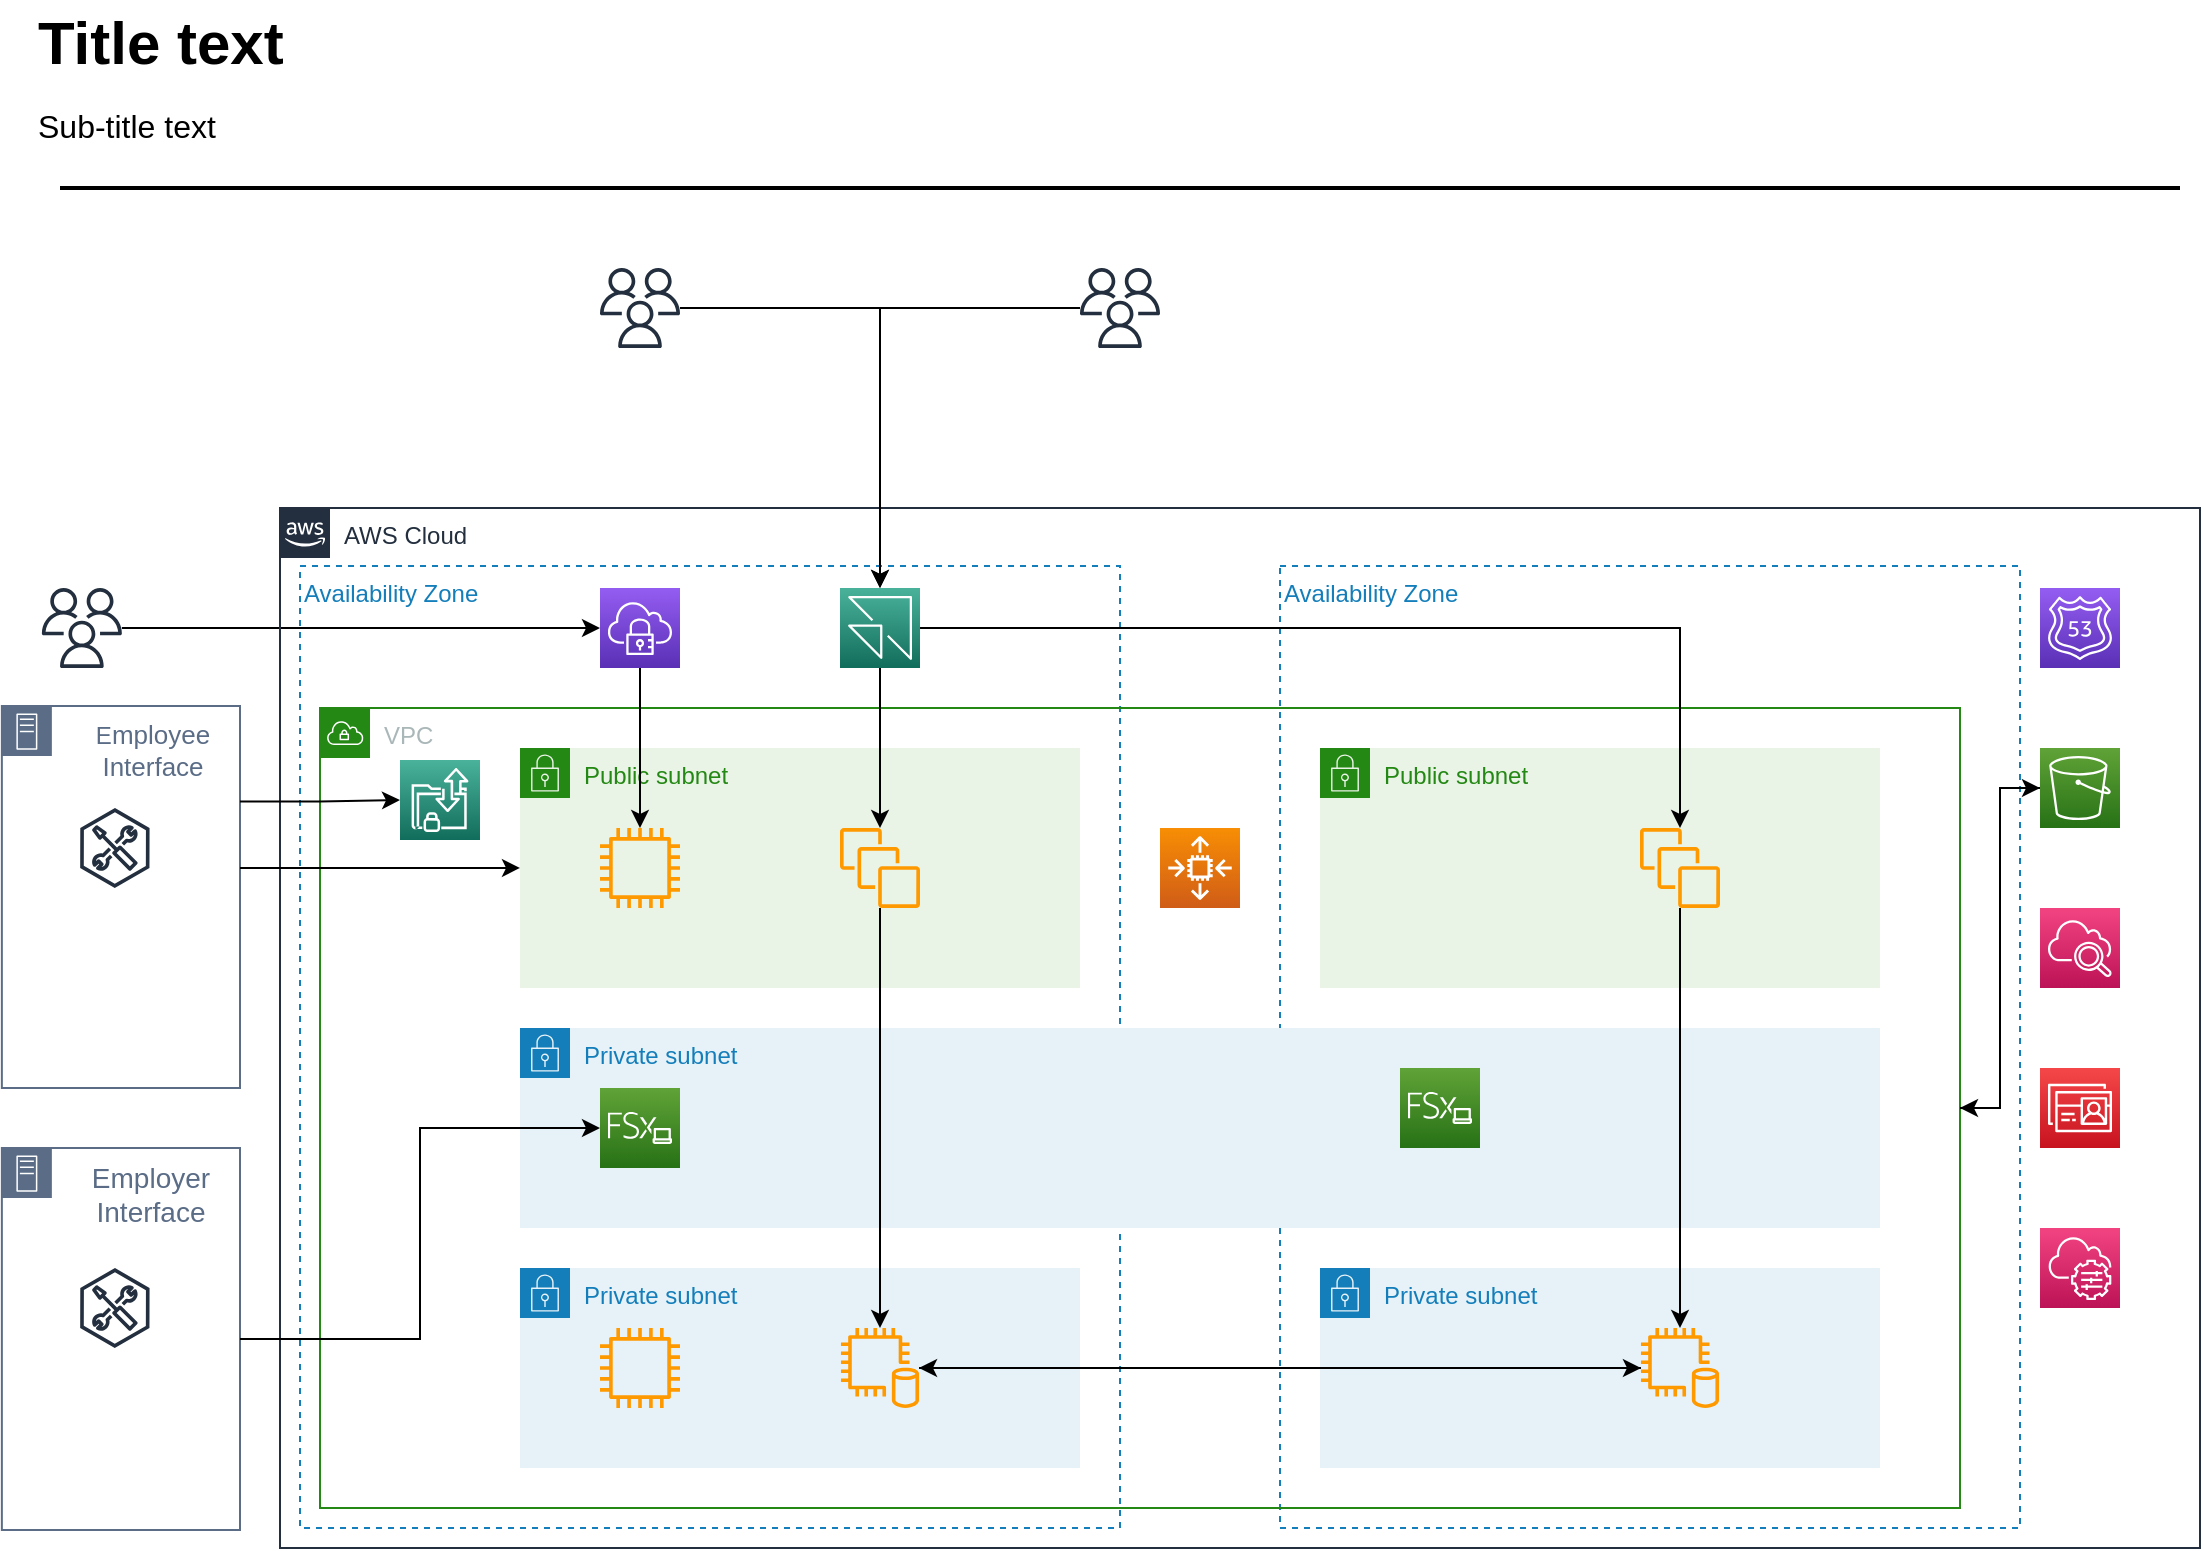 <mxfile version="15.0.6" type="device"><diagram id="Ht1M8jgEwFfnCIfOTk4-" name="Page-1"><mxGraphModel dx="1673" dy="778" grid="1" gridSize="10" guides="1" tooltips="1" connect="1" arrows="1" fold="1" page="1" pageScale="1" pageWidth="1169" pageHeight="827" math="0" shadow="0"><root><mxCell id="0"/><mxCell id="1" parent="0"/><mxCell id="-QjtrjUzRDEMRZ5MF8oH-47" value="Title text&lt;br&gt;" style="text;html=1;resizable=0;points=[];autosize=1;align=left;verticalAlign=top;spacingTop=-4;fontSize=30;fontStyle=1;labelBackgroundColor=none;" parent="1" vertex="1"><mxGeometry x="36.5" y="26.5" width="130" height="40" as="geometry"/></mxCell><mxCell id="-QjtrjUzRDEMRZ5MF8oH-48" value="Sub-title text&lt;br style=&quot;font-size: 16px&quot;&gt;" style="text;html=1;resizable=0;points=[];autosize=1;align=left;verticalAlign=top;spacingTop=-4;fontSize=16;labelBackgroundColor=none;" parent="1" vertex="1"><mxGeometry x="36.5" y="76.5" width="100" height="20" as="geometry"/></mxCell><mxCell id="SCVMTBWpLvtzJIhz15lM-1" value="" style="line;strokeWidth=2;html=1;fontSize=14;labelBackgroundColor=none;" parent="1" vertex="1"><mxGeometry x="50" y="115" width="1060" height="10" as="geometry"/></mxCell><mxCell id="Jh67MtOWTNyrH5CAgedg-39" style="edgeStyle=orthogonalEdgeStyle;rounded=0;orthogonalLoop=1;jettySize=auto;html=1;entryX=0;entryY=0.5;entryDx=0;entryDy=0;entryPerimeter=0;" edge="1" parent="1" source="Jh67MtOWTNyrH5CAgedg-35" target="Jh67MtOWTNyrH5CAgedg-7"><mxGeometry relative="1" as="geometry"><mxPoint x="150" y="350" as="targetPoint"/></mxGeometry></mxCell><mxCell id="Jh67MtOWTNyrH5CAgedg-41" value="Groups" parent="0"/><mxCell id="jZVaUwOg5UY3L9NAnvdq-71" value="AWS Cloud" style="points=[[0,0],[0.25,0],[0.5,0],[0.75,0],[1,0],[1,0.25],[1,0.5],[1,0.75],[1,1],[0.75,1],[0.5,1],[0.25,1],[0,1],[0,0.75],[0,0.5],[0,0.25]];outlineConnect=0;gradientColor=none;html=1;whiteSpace=wrap;fontSize=12;fontStyle=0;shape=mxgraph.aws4.group;grIcon=mxgraph.aws4.group_aws_cloud_alt;strokeColor=#232F3E;fillColor=none;verticalAlign=top;align=left;spacingLeft=30;fontColor=#232F3E;dashed=0;labelBackgroundColor=none;" parent="Jh67MtOWTNyrH5CAgedg-41" vertex="1"><mxGeometry x="160" y="280" width="960" height="520" as="geometry"/></mxCell><mxCell id="Jh67MtOWTNyrH5CAgedg-37" value="Availability Zone" style="fillColor=none;strokeColor=#147EBA;dashed=1;verticalAlign=top;fontStyle=0;fontColor=#147EBA;align=left;" vertex="1" parent="Jh67MtOWTNyrH5CAgedg-41"><mxGeometry x="170" y="309" width="410" height="481" as="geometry"/></mxCell><mxCell id="Jh67MtOWTNyrH5CAgedg-38" value="Availability Zone" style="fillColor=none;strokeColor=#147EBA;dashed=1;verticalAlign=top;fontStyle=0;fontColor=#147EBA;align=left;" vertex="1" parent="Jh67MtOWTNyrH5CAgedg-41"><mxGeometry x="660" y="309" width="370" height="481" as="geometry"/></mxCell><mxCell id="Jh67MtOWTNyrH5CAgedg-36" value="VPC" style="points=[[0,0],[0.25,0],[0.5,0],[0.75,0],[1,0],[1,0.25],[1,0.5],[1,0.75],[1,1],[0.75,1],[0.5,1],[0.25,1],[0,1],[0,0.75],[0,0.5],[0,0.25]];outlineConnect=0;gradientColor=none;html=1;whiteSpace=wrap;fontSize=12;fontStyle=0;shape=mxgraph.aws4.group;grIcon=mxgraph.aws4.group_vpc;strokeColor=#248814;fillColor=none;verticalAlign=top;align=left;spacingLeft=30;fontColor=#AAB7B8;dashed=0;" vertex="1" parent="Jh67MtOWTNyrH5CAgedg-41"><mxGeometry x="180" y="380" width="820" height="400" as="geometry"/></mxCell><mxCell id="Jh67MtOWTNyrH5CAgedg-31" value="Public subnet" style="points=[[0,0],[0.25,0],[0.5,0],[0.75,0],[1,0],[1,0.25],[1,0.5],[1,0.75],[1,1],[0.75,1],[0.5,1],[0.25,1],[0,1],[0,0.75],[0,0.5],[0,0.25]];outlineConnect=0;gradientColor=none;html=1;whiteSpace=wrap;fontSize=12;fontStyle=0;shape=mxgraph.aws4.group;grIcon=mxgraph.aws4.group_security_group;grStroke=0;strokeColor=#248814;fillColor=#E9F3E6;verticalAlign=top;align=left;spacingLeft=30;fontColor=#248814;dashed=0;" vertex="1" parent="Jh67MtOWTNyrH5CAgedg-41"><mxGeometry x="680" y="400" width="280" height="120" as="geometry"/></mxCell><mxCell id="Jh67MtOWTNyrH5CAgedg-6" value="Public subnet" style="points=[[0,0],[0.25,0],[0.5,0],[0.75,0],[1,0],[1,0.25],[1,0.5],[1,0.75],[1,1],[0.75,1],[0.5,1],[0.25,1],[0,1],[0,0.75],[0,0.5],[0,0.25]];outlineConnect=0;gradientColor=none;html=1;whiteSpace=wrap;fontSize=12;fontStyle=0;shape=mxgraph.aws4.group;grIcon=mxgraph.aws4.group_security_group;grStroke=0;strokeColor=#248814;fillColor=#E9F3E6;verticalAlign=top;align=left;spacingLeft=30;fontColor=#248814;dashed=0;" vertex="1" parent="Jh67MtOWTNyrH5CAgedg-41"><mxGeometry x="280" y="400" width="280" height="120" as="geometry"/></mxCell><mxCell id="Jh67MtOWTNyrH5CAgedg-32" value="Private subnet" style="points=[[0,0],[0.25,0],[0.5,0],[0.75,0],[1,0],[1,0.25],[1,0.5],[1,0.75],[1,1],[0.75,1],[0.5,1],[0.25,1],[0,1],[0,0.75],[0,0.5],[0,0.25]];outlineConnect=0;gradientColor=none;html=1;whiteSpace=wrap;fontSize=12;fontStyle=0;shape=mxgraph.aws4.group;grIcon=mxgraph.aws4.group_security_group;grStroke=0;strokeColor=#147EBA;fillColor=#E6F2F8;verticalAlign=top;align=left;spacingLeft=30;fontColor=#147EBA;dashed=0;" vertex="1" parent="Jh67MtOWTNyrH5CAgedg-41"><mxGeometry x="280" y="540" width="680" height="100" as="geometry"/></mxCell><mxCell id="Jh67MtOWTNyrH5CAgedg-9" value="Private subnet" style="points=[[0,0],[0.25,0],[0.5,0],[0.75,0],[1,0],[1,0.25],[1,0.5],[1,0.75],[1,1],[0.75,1],[0.5,1],[0.25,1],[0,1],[0,0.75],[0,0.5],[0,0.25]];outlineConnect=0;gradientColor=none;html=1;whiteSpace=wrap;fontSize=12;fontStyle=0;shape=mxgraph.aws4.group;grIcon=mxgraph.aws4.group_security_group;grStroke=0;strokeColor=#147EBA;fillColor=#E6F2F8;verticalAlign=top;align=left;spacingLeft=30;fontColor=#147EBA;dashed=0;" vertex="1" parent="Jh67MtOWTNyrH5CAgedg-41"><mxGeometry x="280" y="660" width="280" height="100" as="geometry"/></mxCell><mxCell id="Jh67MtOWTNyrH5CAgedg-33" value="Private subnet" style="points=[[0,0],[0.25,0],[0.5,0],[0.75,0],[1,0],[1,0.25],[1,0.5],[1,0.75],[1,1],[0.75,1],[0.5,1],[0.25,1],[0,1],[0,0.75],[0,0.5],[0,0.25]];outlineConnect=0;gradientColor=none;html=1;whiteSpace=wrap;fontSize=12;fontStyle=0;shape=mxgraph.aws4.group;grIcon=mxgraph.aws4.group_security_group;grStroke=0;strokeColor=#147EBA;fillColor=#E6F2F8;verticalAlign=top;align=left;spacingLeft=30;fontColor=#147EBA;dashed=0;" vertex="1" parent="Jh67MtOWTNyrH5CAgedg-41"><mxGeometry x="680" y="660" width="280" height="100" as="geometry"/></mxCell><mxCell id="Jh67MtOWTNyrH5CAgedg-56" value="&lt;font style=&quot;font-size: 14px&quot;&gt;Employer Interface&lt;/font&gt;" style="points=[[0,0],[0.25,0],[0.5,0],[0.75,0],[1,0],[1,0.25],[1,0.5],[1,0.75],[1,1],[0.75,1],[0.5,1],[0.25,1],[0,1],[0,0.75],[0,0.5],[0,0.25]];outlineConnect=0;gradientColor=none;html=1;whiteSpace=wrap;fontSize=12;fontStyle=0;shape=mxgraph.aws4.group;grIcon=mxgraph.aws4.group_on_premise;strokeColor=#5A6C86;fillColor=none;verticalAlign=top;align=center;spacingLeft=30;fontColor=#5A6C86;dashed=0;" vertex="1" parent="Jh67MtOWTNyrH5CAgedg-41"><mxGeometry x="20.93" y="600" width="119.07" height="191" as="geometry"/></mxCell><mxCell id="Jh67MtOWTNyrH5CAgedg-55" value="&lt;div style=&quot;text-align: center&quot;&gt;&lt;span&gt;E&lt;/span&gt;&lt;span style=&quot;font-size: 13px&quot;&gt;mployee Interface&lt;/span&gt;&lt;/div&gt;" style="points=[[0,0],[0.25,0],[0.5,0],[0.75,0],[1,0],[1,0.25],[1,0.5],[1,0.75],[1,1],[0.75,1],[0.5,1],[0.25,1],[0,1],[0,0.75],[0,0.5],[0,0.25]];outlineConnect=0;gradientColor=none;html=1;whiteSpace=wrap;fontSize=12;fontStyle=0;shape=mxgraph.aws4.group;grIcon=mxgraph.aws4.group_on_premise;strokeColor=#5A6C86;fillColor=none;verticalAlign=top;align=left;spacingLeft=30;fontColor=#5A6C86;dashed=0;" vertex="1" parent="Jh67MtOWTNyrH5CAgedg-41"><mxGeometry x="20.93" y="379" width="119.07" height="191" as="geometry"/></mxCell><mxCell id="Jh67MtOWTNyrH5CAgedg-42" value="Icons" parent="0"/><mxCell id="Jh67MtOWTNyrH5CAgedg-47" style="edgeStyle=orthogonalEdgeStyle;rounded=0;orthogonalLoop=1;jettySize=auto;html=1;entryX=0.5;entryY=0;entryDx=0;entryDy=0;entryPerimeter=0;" edge="1" parent="Jh67MtOWTNyrH5CAgedg-42" source="Jh67MtOWTNyrH5CAgedg-1" target="Jh67MtOWTNyrH5CAgedg-17"><mxGeometry relative="1" as="geometry"/></mxCell><mxCell id="Jh67MtOWTNyrH5CAgedg-1" value="" style="outlineConnect=0;fontColor=#232F3E;gradientColor=none;fillColor=#232F3E;strokeColor=none;dashed=0;verticalLabelPosition=bottom;verticalAlign=top;align=center;html=1;fontSize=12;fontStyle=0;aspect=fixed;pointerEvents=1;shape=mxgraph.aws4.users;" vertex="1" parent="Jh67MtOWTNyrH5CAgedg-42"><mxGeometry x="320" y="160" width="40" height="40" as="geometry"/></mxCell><mxCell id="Jh67MtOWTNyrH5CAgedg-48" style="edgeStyle=orthogonalEdgeStyle;rounded=0;orthogonalLoop=1;jettySize=auto;html=1;entryX=0.5;entryY=0;entryDx=0;entryDy=0;entryPerimeter=0;" edge="1" parent="Jh67MtOWTNyrH5CAgedg-42" source="Jh67MtOWTNyrH5CAgedg-2" target="Jh67MtOWTNyrH5CAgedg-17"><mxGeometry relative="1" as="geometry"/></mxCell><mxCell id="Jh67MtOWTNyrH5CAgedg-2" value="" style="outlineConnect=0;fontColor=#232F3E;gradientColor=none;fillColor=#232F3E;strokeColor=none;dashed=0;verticalLabelPosition=bottom;verticalAlign=top;align=center;html=1;fontSize=12;fontStyle=0;aspect=fixed;pointerEvents=1;shape=mxgraph.aws4.users;" vertex="1" parent="Jh67MtOWTNyrH5CAgedg-42"><mxGeometry x="560" y="160" width="40" height="40" as="geometry"/></mxCell><mxCell id="Jh67MtOWTNyrH5CAgedg-49" style="edgeStyle=orthogonalEdgeStyle;rounded=0;orthogonalLoop=1;jettySize=auto;html=1;entryX=0.5;entryY=0;entryDx=0;entryDy=0;entryPerimeter=0;" edge="1" parent="Jh67MtOWTNyrH5CAgedg-42" source="Jh67MtOWTNyrH5CAgedg-17" target="Jh67MtOWTNyrH5CAgedg-19"><mxGeometry relative="1" as="geometry"/></mxCell><mxCell id="Jh67MtOWTNyrH5CAgedg-54" style="edgeStyle=orthogonalEdgeStyle;rounded=0;orthogonalLoop=1;jettySize=auto;html=1;" edge="1" parent="Jh67MtOWTNyrH5CAgedg-42" source="Jh67MtOWTNyrH5CAgedg-17" target="Jh67MtOWTNyrH5CAgedg-29"><mxGeometry relative="1" as="geometry"/></mxCell><mxCell id="Jh67MtOWTNyrH5CAgedg-17" value="" style="points=[[0,0,0],[0.25,0,0],[0.5,0,0],[0.75,0,0],[1,0,0],[0,1,0],[0.25,1,0],[0.5,1,0],[0.75,1,0],[1,1,0],[0,0.25,0],[0,0.5,0],[0,0.75,0],[1,0.25,0],[1,0.5,0],[1,0.75,0]];outlineConnect=0;fontColor=#232F3E;gradientColor=#4AB29A;gradientDirection=north;fillColor=#116D5B;strokeColor=#ffffff;dashed=0;verticalLabelPosition=bottom;verticalAlign=top;align=center;html=1;fontSize=12;fontStyle=0;aspect=fixed;shape=mxgraph.aws4.resourceIcon;resIcon=mxgraph.aws4.appstream_20;" vertex="1" parent="Jh67MtOWTNyrH5CAgedg-42"><mxGeometry x="440" y="320" width="40" height="40" as="geometry"/></mxCell><mxCell id="Jh67MtOWTNyrH5CAgedg-43" style="edgeStyle=orthogonalEdgeStyle;rounded=0;orthogonalLoop=1;jettySize=auto;html=1;" edge="1" parent="Jh67MtOWTNyrH5CAgedg-42" source="Jh67MtOWTNyrH5CAgedg-7" target="Jh67MtOWTNyrH5CAgedg-18"><mxGeometry relative="1" as="geometry"/></mxCell><mxCell id="Jh67MtOWTNyrH5CAgedg-7" value="" style="points=[[0,0,0],[0.25,0,0],[0.5,0,0],[0.75,0,0],[1,0,0],[0,1,0],[0.25,1,0],[0.5,1,0],[0.75,1,0],[1,1,0],[0,0.25,0],[0,0.5,0],[0,0.75,0],[1,0.25,0],[1,0.5,0],[1,0.75,0]];outlineConnect=0;fontColor=#232F3E;gradientColor=#945DF2;gradientDirection=north;fillColor=#5A30B5;strokeColor=#ffffff;dashed=0;verticalLabelPosition=bottom;verticalAlign=top;align=center;html=1;fontSize=12;fontStyle=0;aspect=fixed;shape=mxgraph.aws4.resourceIcon;resIcon=mxgraph.aws4.client_vpn;" vertex="1" parent="Jh67MtOWTNyrH5CAgedg-42"><mxGeometry x="320" y="320" width="40" height="40" as="geometry"/></mxCell><mxCell id="Jh67MtOWTNyrH5CAgedg-18" value="" style="outlineConnect=0;fontColor=#232F3E;gradientColor=none;fillColor=#FF9900;strokeColor=none;dashed=0;verticalLabelPosition=bottom;verticalAlign=top;align=center;html=1;fontSize=12;fontStyle=0;aspect=fixed;pointerEvents=1;shape=mxgraph.aws4.instance2;" vertex="1" parent="Jh67MtOWTNyrH5CAgedg-42"><mxGeometry x="320" y="440" width="40" height="40" as="geometry"/></mxCell><mxCell id="Jh67MtOWTNyrH5CAgedg-50" style="edgeStyle=orthogonalEdgeStyle;rounded=0;orthogonalLoop=1;jettySize=auto;html=1;" edge="1" parent="Jh67MtOWTNyrH5CAgedg-42" source="Jh67MtOWTNyrH5CAgedg-19" target="Jh67MtOWTNyrH5CAgedg-21"><mxGeometry relative="1" as="geometry"/></mxCell><mxCell id="Jh67MtOWTNyrH5CAgedg-19" value="" style="outlineConnect=0;fontColor=#232F3E;gradientColor=none;fillColor=#FF9900;strokeColor=none;dashed=0;verticalLabelPosition=bottom;verticalAlign=top;align=center;html=1;fontSize=12;fontStyle=0;aspect=fixed;pointerEvents=1;shape=mxgraph.aws4.instances;" vertex="1" parent="Jh67MtOWTNyrH5CAgedg-42"><mxGeometry x="440" y="440" width="40" height="40" as="geometry"/></mxCell><mxCell id="Jh67MtOWTNyrH5CAgedg-10" value="" style="points=[[0,0,0],[0.25,0,0],[0.5,0,0],[0.75,0,0],[1,0,0],[0,1,0],[0.25,1,0],[0.5,1,0],[0.75,1,0],[1,1,0],[0,0.25,0],[0,0.5,0],[0,0.75,0],[1,0.25,0],[1,0.5,0],[1,0.75,0]];outlineConnect=0;fontColor=#232F3E;gradientColor=#4AB29A;gradientDirection=north;fillColor=#116D5B;strokeColor=#ffffff;dashed=0;verticalLabelPosition=bottom;verticalAlign=top;align=center;html=1;fontSize=12;fontStyle=0;aspect=fixed;shape=mxgraph.aws4.resourceIcon;resIcon=mxgraph.aws4.transfer_for_sftp;" vertex="1" parent="Jh67MtOWTNyrH5CAgedg-42"><mxGeometry x="220" y="406" width="40" height="40" as="geometry"/></mxCell><mxCell id="Jh67MtOWTNyrH5CAgedg-22" value="" style="points=[[0,0,0],[0.25,0,0],[0.5,0,0],[0.75,0,0],[1,0,0],[0,1,0],[0.25,1,0],[0.5,1,0],[0.75,1,0],[1,1,0],[0,0.25,0],[0,0.5,0],[0,0.75,0],[1,0.25,0],[1,0.5,0],[1,0.75,0]];outlineConnect=0;fontColor=#232F3E;gradientColor=#60A337;gradientDirection=north;fillColor=#277116;strokeColor=#ffffff;dashed=0;verticalLabelPosition=bottom;verticalAlign=top;align=center;html=1;fontSize=12;fontStyle=0;aspect=fixed;shape=mxgraph.aws4.resourceIcon;resIcon=mxgraph.aws4.fsx_for_windows_file_server;" vertex="1" parent="Jh67MtOWTNyrH5CAgedg-42"><mxGeometry x="320" y="570" width="40" height="40" as="geometry"/></mxCell><mxCell id="Jh67MtOWTNyrH5CAgedg-20" value="" style="outlineConnect=0;fontColor=#232F3E;gradientColor=none;fillColor=#FF9900;strokeColor=none;dashed=0;verticalLabelPosition=bottom;verticalAlign=top;align=center;html=1;fontSize=12;fontStyle=0;aspect=fixed;pointerEvents=1;shape=mxgraph.aws4.instance2;" vertex="1" parent="Jh67MtOWTNyrH5CAgedg-42"><mxGeometry x="320" y="690" width="40" height="40" as="geometry"/></mxCell><mxCell id="Jh67MtOWTNyrH5CAgedg-51" style="edgeStyle=orthogonalEdgeStyle;rounded=0;orthogonalLoop=1;jettySize=auto;html=1;" edge="1" parent="Jh67MtOWTNyrH5CAgedg-42" source="Jh67MtOWTNyrH5CAgedg-21" target="Jh67MtOWTNyrH5CAgedg-34"><mxGeometry relative="1" as="geometry"/></mxCell><mxCell id="Jh67MtOWTNyrH5CAgedg-21" value="" style="outlineConnect=0;fontColor=#232F3E;gradientColor=none;fillColor=#FF9900;strokeColor=none;dashed=0;verticalLabelPosition=bottom;verticalAlign=top;align=center;html=1;fontSize=12;fontStyle=0;aspect=fixed;pointerEvents=1;shape=mxgraph.aws4.db_on_instance2;" vertex="1" parent="Jh67MtOWTNyrH5CAgedg-42"><mxGeometry x="440" y="690" width="40" height="40" as="geometry"/></mxCell><mxCell id="Jh67MtOWTNyrH5CAgedg-23" value="" style="points=[[0,0,0],[0.25,0,0],[0.5,0,0],[0.75,0,0],[1,0,0],[0,1,0],[0.25,1,0],[0.5,1,0],[0.75,1,0],[1,1,0],[0,0.25,0],[0,0.5,0],[0,0.75,0],[1,0.25,0],[1,0.5,0],[1,0.75,0]];outlineConnect=0;fontColor=#232F3E;gradientColor=#F78E04;gradientDirection=north;fillColor=#D05C17;strokeColor=#ffffff;dashed=0;verticalLabelPosition=bottom;verticalAlign=top;align=center;html=1;fontSize=12;fontStyle=0;aspect=fixed;shape=mxgraph.aws4.resourceIcon;resIcon=mxgraph.aws4.auto_scaling2;" vertex="1" parent="Jh67MtOWTNyrH5CAgedg-42"><mxGeometry x="600" y="440" width="40" height="40" as="geometry"/></mxCell><mxCell id="Jh67MtOWTNyrH5CAgedg-53" style="edgeStyle=orthogonalEdgeStyle;rounded=0;orthogonalLoop=1;jettySize=auto;html=1;" edge="1" parent="Jh67MtOWTNyrH5CAgedg-42" source="Jh67MtOWTNyrH5CAgedg-29" target="Jh67MtOWTNyrH5CAgedg-34"><mxGeometry relative="1" as="geometry"/></mxCell><mxCell id="Jh67MtOWTNyrH5CAgedg-29" value="" style="outlineConnect=0;fontColor=#232F3E;gradientColor=none;fillColor=#FF9900;strokeColor=none;dashed=0;verticalLabelPosition=bottom;verticalAlign=top;align=center;html=1;fontSize=12;fontStyle=0;aspect=fixed;pointerEvents=1;shape=mxgraph.aws4.instances;" vertex="1" parent="Jh67MtOWTNyrH5CAgedg-42"><mxGeometry x="840" y="440" width="40" height="40" as="geometry"/></mxCell><mxCell id="Jh67MtOWTNyrH5CAgedg-30" value="" style="points=[[0,0,0],[0.25,0,0],[0.5,0,0],[0.75,0,0],[1,0,0],[0,1,0],[0.25,1,0],[0.5,1,0],[0.75,1,0],[1,1,0],[0,0.25,0],[0,0.5,0],[0,0.75,0],[1,0.25,0],[1,0.5,0],[1,0.75,0]];outlineConnect=0;fontColor=#232F3E;gradientColor=#60A337;gradientDirection=north;fillColor=#277116;strokeColor=#ffffff;dashed=0;verticalLabelPosition=bottom;verticalAlign=top;align=center;html=1;fontSize=12;fontStyle=0;aspect=fixed;shape=mxgraph.aws4.resourceIcon;resIcon=mxgraph.aws4.fsx_for_windows_file_server;" vertex="1" parent="Jh67MtOWTNyrH5CAgedg-42"><mxGeometry x="720" y="560" width="40" height="40" as="geometry"/></mxCell><mxCell id="Jh67MtOWTNyrH5CAgedg-52" style="edgeStyle=orthogonalEdgeStyle;rounded=0;orthogonalLoop=1;jettySize=auto;html=1;" edge="1" parent="Jh67MtOWTNyrH5CAgedg-42" source="Jh67MtOWTNyrH5CAgedg-34" target="Jh67MtOWTNyrH5CAgedg-21"><mxGeometry relative="1" as="geometry"/></mxCell><mxCell id="Jh67MtOWTNyrH5CAgedg-34" value="" style="outlineConnect=0;fontColor=#232F3E;gradientColor=none;fillColor=#FF9900;strokeColor=none;dashed=0;verticalLabelPosition=bottom;verticalAlign=top;align=center;html=1;fontSize=12;fontStyle=0;aspect=fixed;pointerEvents=1;shape=mxgraph.aws4.db_on_instance2;" vertex="1" parent="Jh67MtOWTNyrH5CAgedg-42"><mxGeometry x="840" y="690" width="40" height="40" as="geometry"/></mxCell><mxCell id="Jh67MtOWTNyrH5CAgedg-27" value="" style="points=[[0,0,0],[0.25,0,0],[0.5,0,0],[0.75,0,0],[1,0,0],[0,1,0],[0.25,1,0],[0.5,1,0],[0.75,1,0],[1,1,0],[0,0.25,0],[0,0.5,0],[0,0.75,0],[1,0.25,0],[1,0.5,0],[1,0.75,0]];points=[[0,0,0],[0.25,0,0],[0.5,0,0],[0.75,0,0],[1,0,0],[0,1,0],[0.25,1,0],[0.5,1,0],[0.75,1,0],[1,1,0],[0,0.25,0],[0,0.5,0],[0,0.75,0],[1,0.25,0],[1,0.5,0],[1,0.75,0]];outlineConnect=0;fontColor=#232F3E;gradientColor=#F34482;gradientDirection=north;fillColor=#BC1356;strokeColor=#ffffff;dashed=0;verticalLabelPosition=bottom;verticalAlign=top;align=center;html=1;fontSize=12;fontStyle=0;aspect=fixed;shape=mxgraph.aws4.resourceIcon;resIcon=mxgraph.aws4.systems_manager;" vertex="1" parent="Jh67MtOWTNyrH5CAgedg-42"><mxGeometry x="1040" y="640" width="40" height="40" as="geometry"/></mxCell><mxCell id="Jh67MtOWTNyrH5CAgedg-28" value="" style="points=[[0,0,0],[0.25,0,0],[0.5,0,0],[0.75,0,0],[1,0,0],[0,1,0],[0.25,1,0],[0.5,1,0],[0.75,1,0],[1,1,0],[0,0.25,0],[0,0.5,0],[0,0.75,0],[1,0.25,0],[1,0.5,0],[1,0.75,0]];outlineConnect=0;fontColor=#232F3E;gradientColor=#F54749;gradientDirection=north;fillColor=#C7131F;strokeColor=#ffffff;dashed=0;verticalLabelPosition=bottom;verticalAlign=top;align=center;html=1;fontSize=12;fontStyle=0;aspect=fixed;shape=mxgraph.aws4.resourceIcon;resIcon=mxgraph.aws4.directory_service;" vertex="1" parent="Jh67MtOWTNyrH5CAgedg-42"><mxGeometry x="1040" y="560" width="40" height="40" as="geometry"/></mxCell><mxCell id="Jh67MtOWTNyrH5CAgedg-26" value="" style="points=[[0,0,0],[0.25,0,0],[0.5,0,0],[0.75,0,0],[1,0,0],[0,1,0],[0.25,1,0],[0.5,1,0],[0.75,1,0],[1,1,0],[0,0.25,0],[0,0.5,0],[0,0.75,0],[1,0.25,0],[1,0.5,0],[1,0.75,0]];points=[[0,0,0],[0.25,0,0],[0.5,0,0],[0.75,0,0],[1,0,0],[0,1,0],[0.25,1,0],[0.5,1,0],[0.75,1,0],[1,1,0],[0,0.25,0],[0,0.5,0],[0,0.75,0],[1,0.25,0],[1,0.5,0],[1,0.75,0]];outlineConnect=0;fontColor=#232F3E;gradientColor=#F34482;gradientDirection=north;fillColor=#BC1356;strokeColor=#ffffff;dashed=0;verticalLabelPosition=bottom;verticalAlign=top;align=center;html=1;fontSize=12;fontStyle=0;aspect=fixed;shape=mxgraph.aws4.resourceIcon;resIcon=mxgraph.aws4.cloudwatch_2;" vertex="1" parent="Jh67MtOWTNyrH5CAgedg-42"><mxGeometry x="1040" y="480" width="40" height="40" as="geometry"/></mxCell><mxCell id="Jh67MtOWTNyrH5CAgedg-60" style="edgeStyle=orthogonalEdgeStyle;rounded=0;orthogonalLoop=1;jettySize=auto;html=1;" edge="1" parent="Jh67MtOWTNyrH5CAgedg-42" source="Jh67MtOWTNyrH5CAgedg-25" target="Jh67MtOWTNyrH5CAgedg-36"><mxGeometry relative="1" as="geometry"/></mxCell><mxCell id="Jh67MtOWTNyrH5CAgedg-25" value="" style="points=[[0,0,0],[0.25,0,0],[0.5,0,0],[0.75,0,0],[1,0,0],[0,1,0],[0.25,1,0],[0.5,1,0],[0.75,1,0],[1,1,0],[0,0.25,0],[0,0.5,0],[0,0.75,0],[1,0.25,0],[1,0.5,0],[1,0.75,0]];outlineConnect=0;fontColor=#232F3E;gradientColor=#60A337;gradientDirection=north;fillColor=#277116;strokeColor=#ffffff;dashed=0;verticalLabelPosition=bottom;verticalAlign=top;align=center;html=1;fontSize=12;fontStyle=0;aspect=fixed;shape=mxgraph.aws4.resourceIcon;resIcon=mxgraph.aws4.s3;" vertex="1" parent="Jh67MtOWTNyrH5CAgedg-42"><mxGeometry x="1040" y="400" width="40" height="40" as="geometry"/></mxCell><mxCell id="Jh67MtOWTNyrH5CAgedg-24" value="" style="points=[[0,0,0],[0.25,0,0],[0.5,0,0],[0.75,0,0],[1,0,0],[0,1,0],[0.25,1,0],[0.5,1,0],[0.75,1,0],[1,1,0],[0,0.25,0],[0,0.5,0],[0,0.75,0],[1,0.25,0],[1,0.5,0],[1,0.75,0]];outlineConnect=0;fontColor=#232F3E;gradientColor=#945DF2;gradientDirection=north;fillColor=#5A30B5;strokeColor=#ffffff;dashed=0;verticalLabelPosition=bottom;verticalAlign=top;align=center;html=1;fontSize=12;fontStyle=0;aspect=fixed;shape=mxgraph.aws4.resourceIcon;resIcon=mxgraph.aws4.route_53;" vertex="1" parent="Jh67MtOWTNyrH5CAgedg-42"><mxGeometry x="1040" y="320" width="40" height="40" as="geometry"/></mxCell><mxCell id="Jh67MtOWTNyrH5CAgedg-35" value="" style="outlineConnect=0;fontColor=#232F3E;gradientColor=none;fillColor=#232F3E;strokeColor=none;dashed=0;verticalLabelPosition=bottom;verticalAlign=top;align=center;html=1;fontSize=12;fontStyle=0;aspect=fixed;pointerEvents=1;shape=mxgraph.aws4.users;" vertex="1" parent="Jh67MtOWTNyrH5CAgedg-42"><mxGeometry x="40.93" y="320" width="40" height="40" as="geometry"/></mxCell><mxCell id="Jh67MtOWTNyrH5CAgedg-11" value="" style="outlineConnect=0;fontColor=#232F3E;gradientColor=none;fillColor=#232F3E;strokeColor=none;dashed=0;verticalLabelPosition=bottom;verticalAlign=top;align=center;html=1;fontSize=12;fontStyle=0;aspect=fixed;pointerEvents=1;shape=mxgraph.aws4.external_toolkit;spacing=0;" vertex="1" parent="Jh67MtOWTNyrH5CAgedg-42"><mxGeometry x="60" y="430" width="34.87" height="40" as="geometry"/></mxCell><mxCell id="Jh67MtOWTNyrH5CAgedg-15" value="" style="outlineConnect=0;fontColor=#232F3E;gradientColor=none;fillColor=#232F3E;strokeColor=none;dashed=0;verticalLabelPosition=bottom;verticalAlign=top;align=center;html=1;fontSize=12;fontStyle=0;aspect=fixed;pointerEvents=1;shape=mxgraph.aws4.external_toolkit;spacing=0;" vertex="1" parent="Jh67MtOWTNyrH5CAgedg-42"><mxGeometry x="60" y="660" width="34.87" height="40" as="geometry"/></mxCell><mxCell id="Jh67MtOWTNyrH5CAgedg-57" style="edgeStyle=orthogonalEdgeStyle;rounded=0;orthogonalLoop=1;jettySize=auto;html=1;entryX=0;entryY=0.5;entryDx=0;entryDy=0;entryPerimeter=0;" edge="1" parent="Jh67MtOWTNyrH5CAgedg-42" source="Jh67MtOWTNyrH5CAgedg-56" target="Jh67MtOWTNyrH5CAgedg-22"><mxGeometry relative="1" as="geometry"/></mxCell><mxCell id="Jh67MtOWTNyrH5CAgedg-58" style="edgeStyle=orthogonalEdgeStyle;rounded=0;orthogonalLoop=1;jettySize=auto;html=1;exitX=1;exitY=0.424;exitDx=0;exitDy=0;exitPerimeter=0;" edge="1" parent="Jh67MtOWTNyrH5CAgedg-42" source="Jh67MtOWTNyrH5CAgedg-55" target="Jh67MtOWTNyrH5CAgedg-6"><mxGeometry relative="1" as="geometry"/></mxCell><mxCell id="Jh67MtOWTNyrH5CAgedg-59" style="edgeStyle=orthogonalEdgeStyle;rounded=0;orthogonalLoop=1;jettySize=auto;html=1;exitX=1;exitY=0.25;exitDx=0;exitDy=0;" edge="1" parent="Jh67MtOWTNyrH5CAgedg-42" source="Jh67MtOWTNyrH5CAgedg-55" target="Jh67MtOWTNyrH5CAgedg-10"><mxGeometry relative="1" as="geometry"/></mxCell><mxCell id="Jh67MtOWTNyrH5CAgedg-61" style="edgeStyle=orthogonalEdgeStyle;rounded=0;orthogonalLoop=1;jettySize=auto;html=1;entryX=0;entryY=0.5;entryDx=0;entryDy=0;entryPerimeter=0;" edge="1" parent="Jh67MtOWTNyrH5CAgedg-42" source="Jh67MtOWTNyrH5CAgedg-36" target="Jh67MtOWTNyrH5CAgedg-25"><mxGeometry relative="1" as="geometry"/></mxCell></root></mxGraphModel></diagram></mxfile>